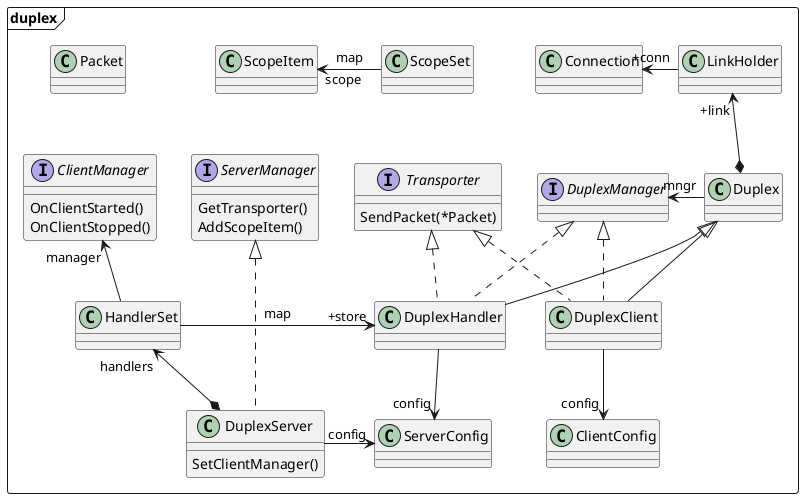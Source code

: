 @startuml

package duplex <<Frame>> {

    interface ServerManager {
      GetTransporter()
      AddScopeItem()
    }
    interface ClientManager {
      OnClientStarted()
      OnClientStopped()
    }
    interface DuplexManager
    interface Transporter {
      SendPacket(*Packet)
    }

    class Packet
    class ScopeItem
    class ScopeSet
    class Connection
    class LinkHolder
    class Duplex
    class DuplexClient
    class DuplexHandler
    class HandlerSet
    class DuplexServer {
      SetClientManager()
    }
    class ClientConfig
    class ServerConfig

}

Connection "+conn" <- LinkHolder
ScopeItem "scope" <- ScopeSet : map
LinkHolder "+link" <--* Duplex
Duplex <|-- DuplexClient
Duplex <|-- DuplexHandler
DuplexManager "mngr" <- Duplex
DuplexManager <|.. DuplexClient
DuplexManager <|.. DuplexHandler
Transporter <|.. DuplexClient
Transporter <|.. DuplexHandler
DuplexHandler "+store" <- HandlerSet : map
HandlerSet "handlers" <-* DuplexServer
DuplexHandler --> "config" ServerConfig
ServerConfig "config" <- DuplexServer
DuplexClient --> "config" ClientConfig
ServerManager <|... DuplexServer
ClientManager "manager" <-- HandlerSet

@enduml
